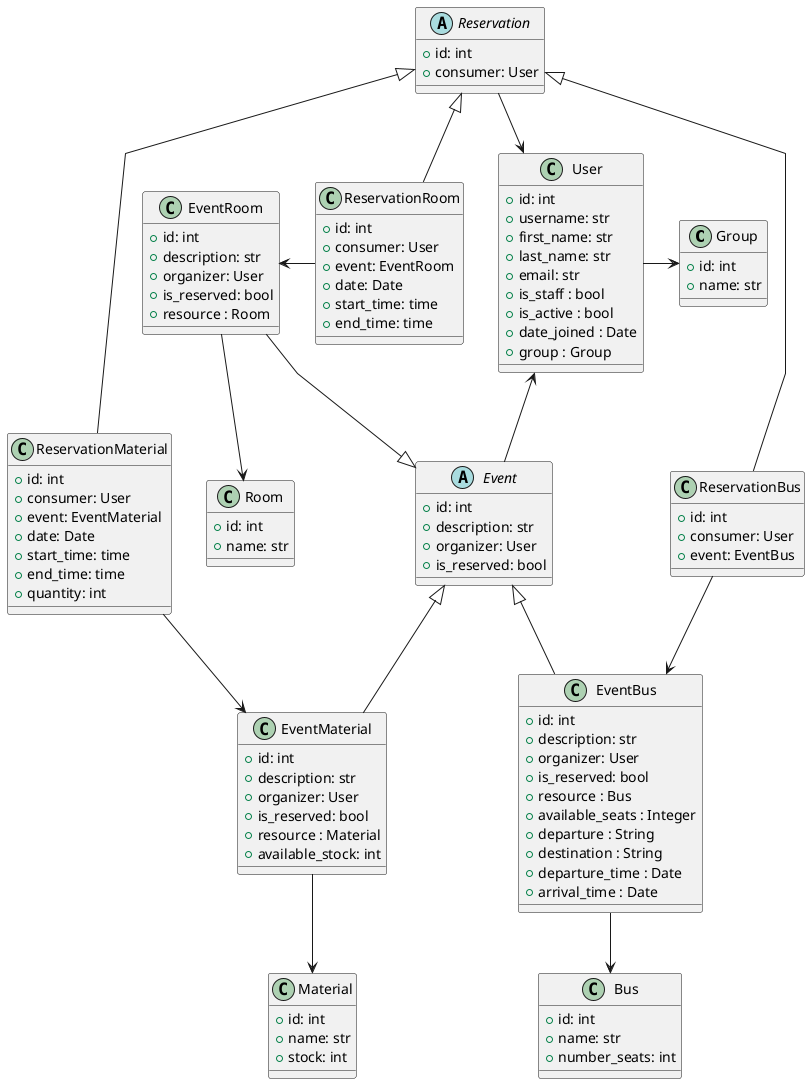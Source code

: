 @startuml diagramme_de_classes

skinparam linetype polyline

class Group {
    +id: int
    +name: str
}

class User {
    +id: int
    +username: str
    +first_name: str
    +last_name: str
    +email: str
    +is_staff : bool
    +is_active : bool
    +date_joined : Date
    +group : Group
}

class Bus {
    +id: int
    +name: str
    +number_seats: int
}

class Room {
    +id: int
    +name: str
}

class Material {
    +id: int
    +name: str
    +stock: int
}


abstract Event {
    +id: int
    +description: str
    +organizer: User
    +is_reserved: bool
}

class EventBus {
    +id: int
    +description: str
    +organizer: User
    +is_reserved: bool
    +resource : Bus
    +available_seats : Integer
    +departure : String
    +destination : String
    +departure_time : Date
    +arrival_time : Date
}

class EventRoom {
    +id: int
    +description: str
    +organizer: User
    +is_reserved: bool
    +resource : Room
}

class EventMaterial {
    +id: int
    +description: str
    +organizer: User
    +is_reserved: bool
    +resource : Material
    +available_stock: int
}

abstract Reservation {
    +id: int
    +consumer: User
}

class ReservationBus {
    +id: int
    +consumer: User
    +event: EventBus
}

class ReservationRoom {
    +id: int
    +consumer: User
    +event: EventRoom
    +date: Date
    +start_time: time
    +end_time: time
}

class ReservationMaterial {
    +id: int
    +consumer: User
    +event: EventMaterial
    +date: Date
    +start_time: time
    +end_time: time
    +quantity: int
}

'Relations de dépendance
User -right-> Group
EventBus --> Bus
EventRoom --> Room
EventMaterial --> Material
ReservationBus --> EventBus
ReservationRoom -left-> EventRoom
ReservationMaterial --> EventMaterial
Event -up-> User
Reservation --> User

'Héritages évènements
Event <|-- EventBus
Event <|-up- EventRoom
Event <|-- EventMaterial

'Héritages Réservations
Reservation <|-- ReservationMaterial
Reservation <|-- ReservationBus
Reservation <|-- ReservationRoom


@enduml